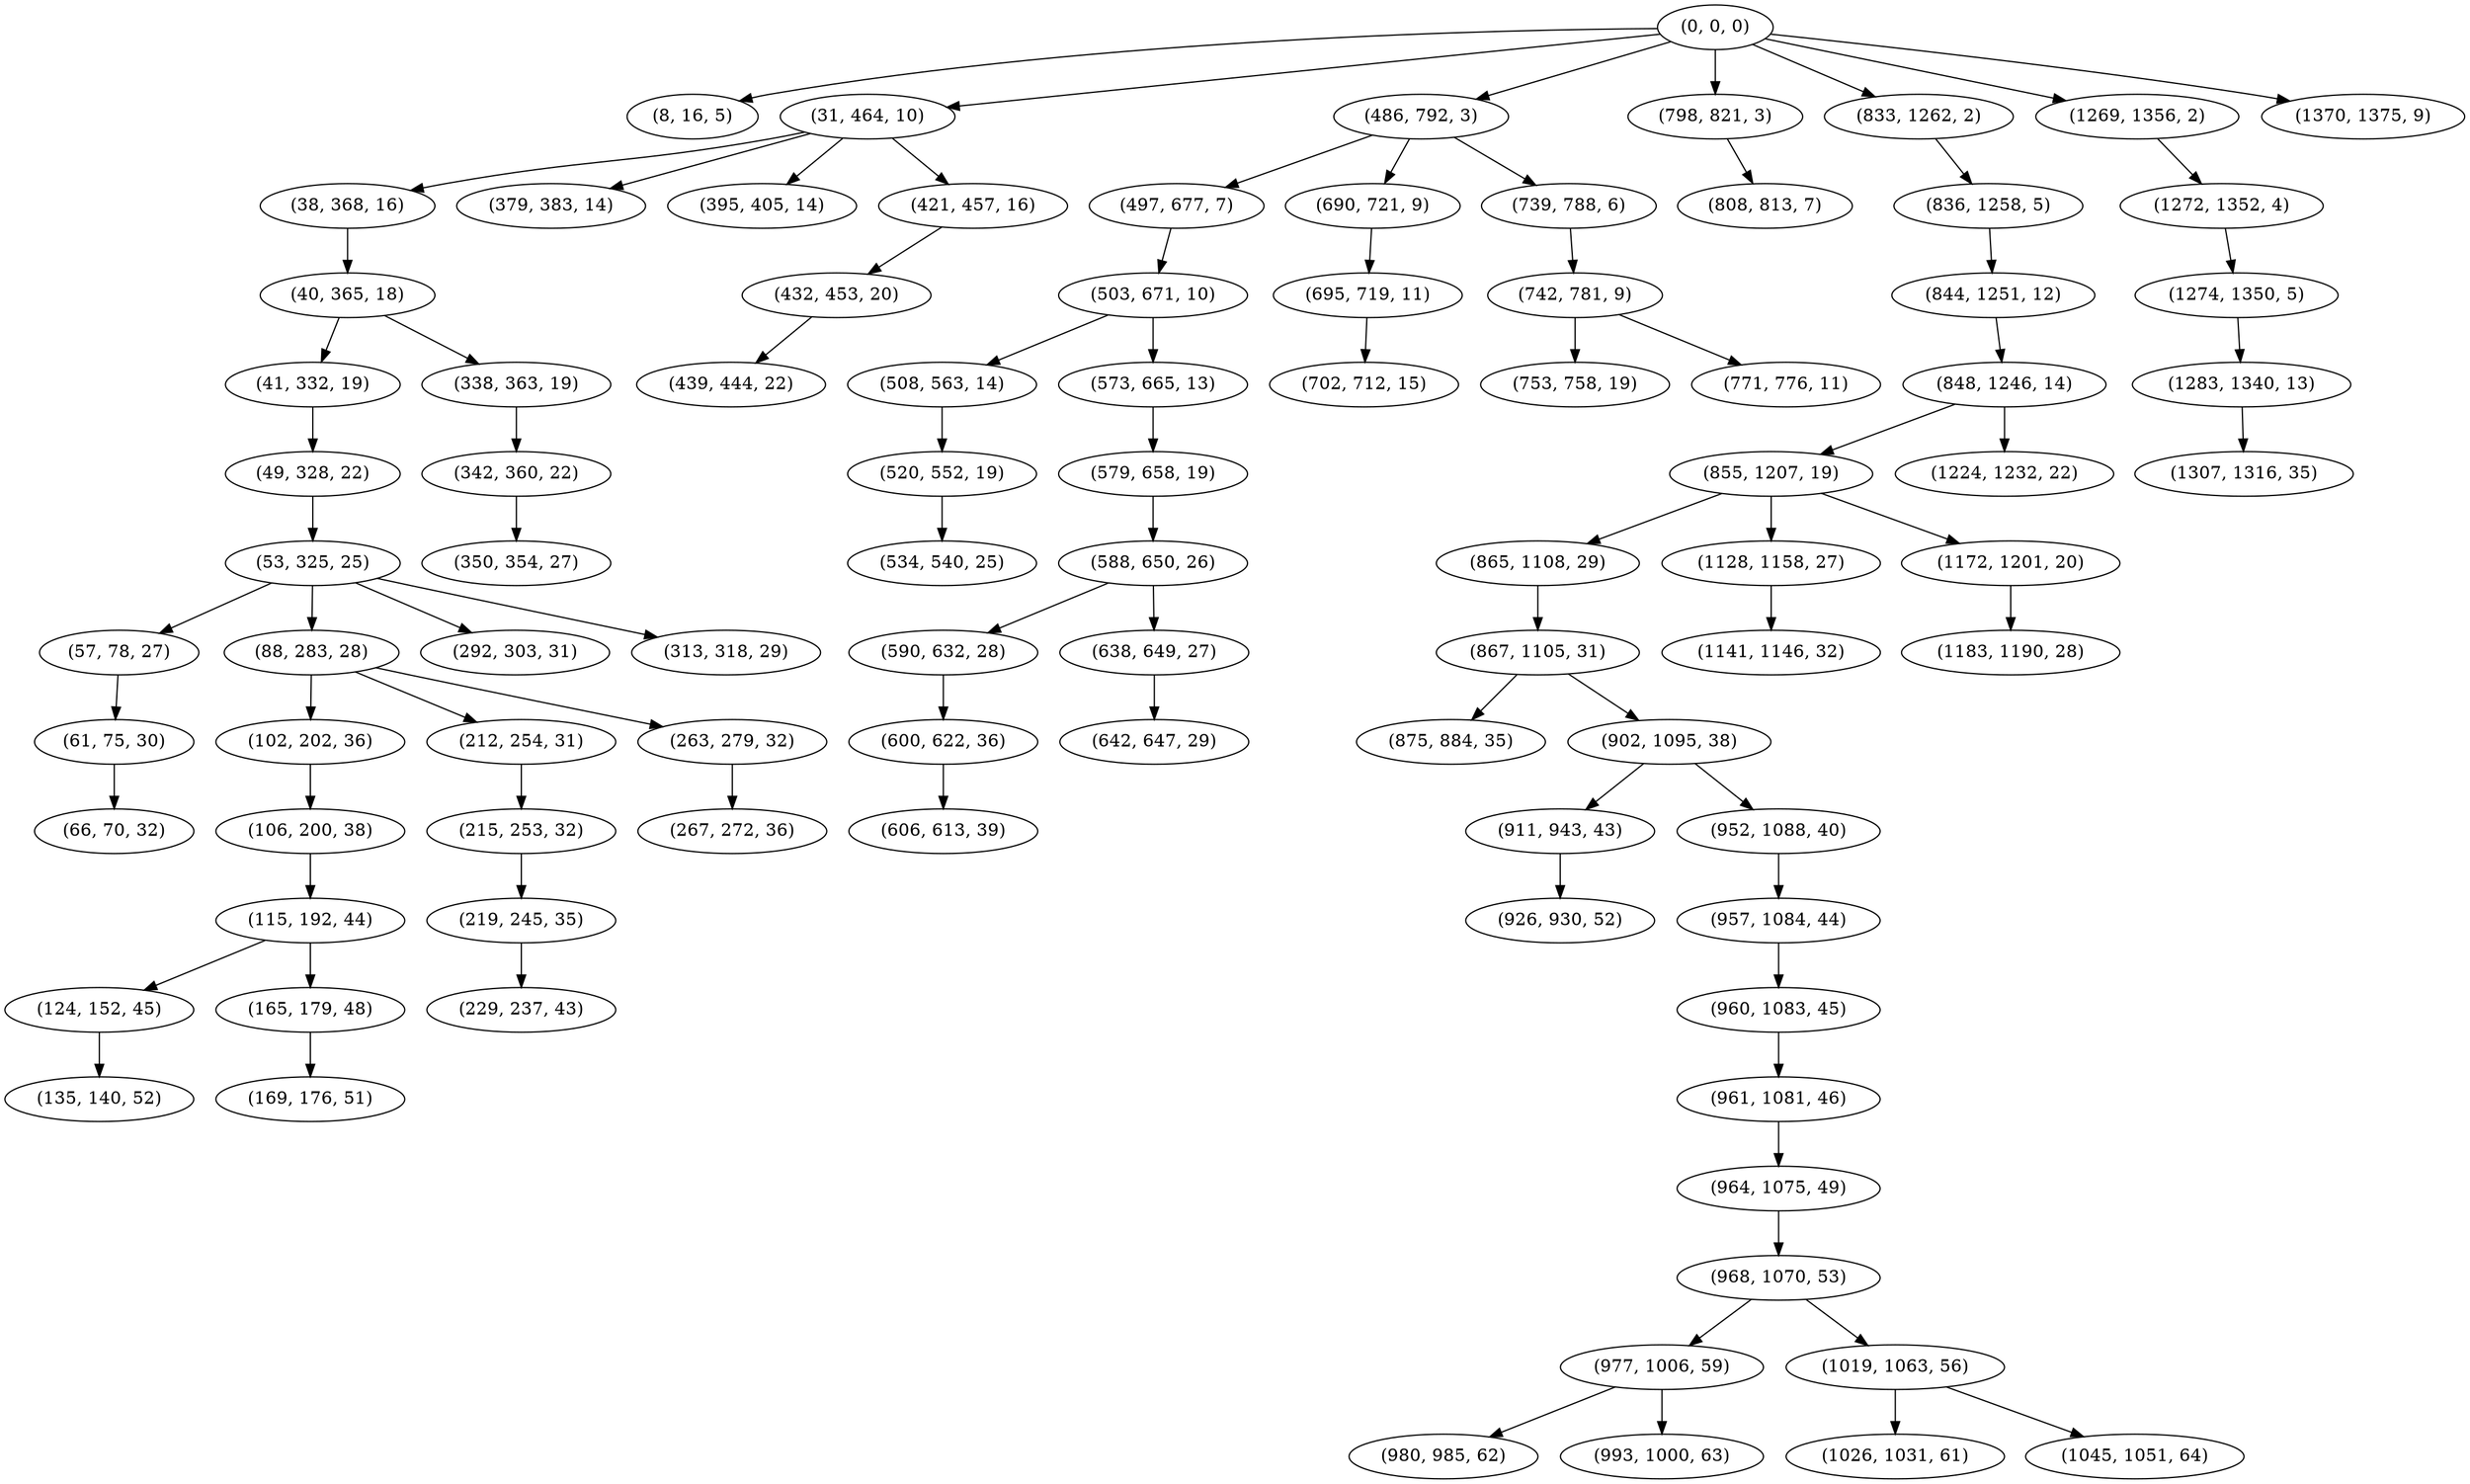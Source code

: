 digraph tree {
    "(0, 0, 0)";
    "(8, 16, 5)";
    "(31, 464, 10)";
    "(38, 368, 16)";
    "(40, 365, 18)";
    "(41, 332, 19)";
    "(49, 328, 22)";
    "(53, 325, 25)";
    "(57, 78, 27)";
    "(61, 75, 30)";
    "(66, 70, 32)";
    "(88, 283, 28)";
    "(102, 202, 36)";
    "(106, 200, 38)";
    "(115, 192, 44)";
    "(124, 152, 45)";
    "(135, 140, 52)";
    "(165, 179, 48)";
    "(169, 176, 51)";
    "(212, 254, 31)";
    "(215, 253, 32)";
    "(219, 245, 35)";
    "(229, 237, 43)";
    "(263, 279, 32)";
    "(267, 272, 36)";
    "(292, 303, 31)";
    "(313, 318, 29)";
    "(338, 363, 19)";
    "(342, 360, 22)";
    "(350, 354, 27)";
    "(379, 383, 14)";
    "(395, 405, 14)";
    "(421, 457, 16)";
    "(432, 453, 20)";
    "(439, 444, 22)";
    "(486, 792, 3)";
    "(497, 677, 7)";
    "(503, 671, 10)";
    "(508, 563, 14)";
    "(520, 552, 19)";
    "(534, 540, 25)";
    "(573, 665, 13)";
    "(579, 658, 19)";
    "(588, 650, 26)";
    "(590, 632, 28)";
    "(600, 622, 36)";
    "(606, 613, 39)";
    "(638, 649, 27)";
    "(642, 647, 29)";
    "(690, 721, 9)";
    "(695, 719, 11)";
    "(702, 712, 15)";
    "(739, 788, 6)";
    "(742, 781, 9)";
    "(753, 758, 19)";
    "(771, 776, 11)";
    "(798, 821, 3)";
    "(808, 813, 7)";
    "(833, 1262, 2)";
    "(836, 1258, 5)";
    "(844, 1251, 12)";
    "(848, 1246, 14)";
    "(855, 1207, 19)";
    "(865, 1108, 29)";
    "(867, 1105, 31)";
    "(875, 884, 35)";
    "(902, 1095, 38)";
    "(911, 943, 43)";
    "(926, 930, 52)";
    "(952, 1088, 40)";
    "(957, 1084, 44)";
    "(960, 1083, 45)";
    "(961, 1081, 46)";
    "(964, 1075, 49)";
    "(968, 1070, 53)";
    "(977, 1006, 59)";
    "(980, 985, 62)";
    "(993, 1000, 63)";
    "(1019, 1063, 56)";
    "(1026, 1031, 61)";
    "(1045, 1051, 64)";
    "(1128, 1158, 27)";
    "(1141, 1146, 32)";
    "(1172, 1201, 20)";
    "(1183, 1190, 28)";
    "(1224, 1232, 22)";
    "(1269, 1356, 2)";
    "(1272, 1352, 4)";
    "(1274, 1350, 5)";
    "(1283, 1340, 13)";
    "(1307, 1316, 35)";
    "(1370, 1375, 9)";
    "(0, 0, 0)" -> "(8, 16, 5)";
    "(0, 0, 0)" -> "(31, 464, 10)";
    "(0, 0, 0)" -> "(486, 792, 3)";
    "(0, 0, 0)" -> "(798, 821, 3)";
    "(0, 0, 0)" -> "(833, 1262, 2)";
    "(0, 0, 0)" -> "(1269, 1356, 2)";
    "(0, 0, 0)" -> "(1370, 1375, 9)";
    "(31, 464, 10)" -> "(38, 368, 16)";
    "(31, 464, 10)" -> "(379, 383, 14)";
    "(31, 464, 10)" -> "(395, 405, 14)";
    "(31, 464, 10)" -> "(421, 457, 16)";
    "(38, 368, 16)" -> "(40, 365, 18)";
    "(40, 365, 18)" -> "(41, 332, 19)";
    "(40, 365, 18)" -> "(338, 363, 19)";
    "(41, 332, 19)" -> "(49, 328, 22)";
    "(49, 328, 22)" -> "(53, 325, 25)";
    "(53, 325, 25)" -> "(57, 78, 27)";
    "(53, 325, 25)" -> "(88, 283, 28)";
    "(53, 325, 25)" -> "(292, 303, 31)";
    "(53, 325, 25)" -> "(313, 318, 29)";
    "(57, 78, 27)" -> "(61, 75, 30)";
    "(61, 75, 30)" -> "(66, 70, 32)";
    "(88, 283, 28)" -> "(102, 202, 36)";
    "(88, 283, 28)" -> "(212, 254, 31)";
    "(88, 283, 28)" -> "(263, 279, 32)";
    "(102, 202, 36)" -> "(106, 200, 38)";
    "(106, 200, 38)" -> "(115, 192, 44)";
    "(115, 192, 44)" -> "(124, 152, 45)";
    "(115, 192, 44)" -> "(165, 179, 48)";
    "(124, 152, 45)" -> "(135, 140, 52)";
    "(165, 179, 48)" -> "(169, 176, 51)";
    "(212, 254, 31)" -> "(215, 253, 32)";
    "(215, 253, 32)" -> "(219, 245, 35)";
    "(219, 245, 35)" -> "(229, 237, 43)";
    "(263, 279, 32)" -> "(267, 272, 36)";
    "(338, 363, 19)" -> "(342, 360, 22)";
    "(342, 360, 22)" -> "(350, 354, 27)";
    "(421, 457, 16)" -> "(432, 453, 20)";
    "(432, 453, 20)" -> "(439, 444, 22)";
    "(486, 792, 3)" -> "(497, 677, 7)";
    "(486, 792, 3)" -> "(690, 721, 9)";
    "(486, 792, 3)" -> "(739, 788, 6)";
    "(497, 677, 7)" -> "(503, 671, 10)";
    "(503, 671, 10)" -> "(508, 563, 14)";
    "(503, 671, 10)" -> "(573, 665, 13)";
    "(508, 563, 14)" -> "(520, 552, 19)";
    "(520, 552, 19)" -> "(534, 540, 25)";
    "(573, 665, 13)" -> "(579, 658, 19)";
    "(579, 658, 19)" -> "(588, 650, 26)";
    "(588, 650, 26)" -> "(590, 632, 28)";
    "(588, 650, 26)" -> "(638, 649, 27)";
    "(590, 632, 28)" -> "(600, 622, 36)";
    "(600, 622, 36)" -> "(606, 613, 39)";
    "(638, 649, 27)" -> "(642, 647, 29)";
    "(690, 721, 9)" -> "(695, 719, 11)";
    "(695, 719, 11)" -> "(702, 712, 15)";
    "(739, 788, 6)" -> "(742, 781, 9)";
    "(742, 781, 9)" -> "(753, 758, 19)";
    "(742, 781, 9)" -> "(771, 776, 11)";
    "(798, 821, 3)" -> "(808, 813, 7)";
    "(833, 1262, 2)" -> "(836, 1258, 5)";
    "(836, 1258, 5)" -> "(844, 1251, 12)";
    "(844, 1251, 12)" -> "(848, 1246, 14)";
    "(848, 1246, 14)" -> "(855, 1207, 19)";
    "(848, 1246, 14)" -> "(1224, 1232, 22)";
    "(855, 1207, 19)" -> "(865, 1108, 29)";
    "(855, 1207, 19)" -> "(1128, 1158, 27)";
    "(855, 1207, 19)" -> "(1172, 1201, 20)";
    "(865, 1108, 29)" -> "(867, 1105, 31)";
    "(867, 1105, 31)" -> "(875, 884, 35)";
    "(867, 1105, 31)" -> "(902, 1095, 38)";
    "(902, 1095, 38)" -> "(911, 943, 43)";
    "(902, 1095, 38)" -> "(952, 1088, 40)";
    "(911, 943, 43)" -> "(926, 930, 52)";
    "(952, 1088, 40)" -> "(957, 1084, 44)";
    "(957, 1084, 44)" -> "(960, 1083, 45)";
    "(960, 1083, 45)" -> "(961, 1081, 46)";
    "(961, 1081, 46)" -> "(964, 1075, 49)";
    "(964, 1075, 49)" -> "(968, 1070, 53)";
    "(968, 1070, 53)" -> "(977, 1006, 59)";
    "(968, 1070, 53)" -> "(1019, 1063, 56)";
    "(977, 1006, 59)" -> "(980, 985, 62)";
    "(977, 1006, 59)" -> "(993, 1000, 63)";
    "(1019, 1063, 56)" -> "(1026, 1031, 61)";
    "(1019, 1063, 56)" -> "(1045, 1051, 64)";
    "(1128, 1158, 27)" -> "(1141, 1146, 32)";
    "(1172, 1201, 20)" -> "(1183, 1190, 28)";
    "(1269, 1356, 2)" -> "(1272, 1352, 4)";
    "(1272, 1352, 4)" -> "(1274, 1350, 5)";
    "(1274, 1350, 5)" -> "(1283, 1340, 13)";
    "(1283, 1340, 13)" -> "(1307, 1316, 35)";
}
